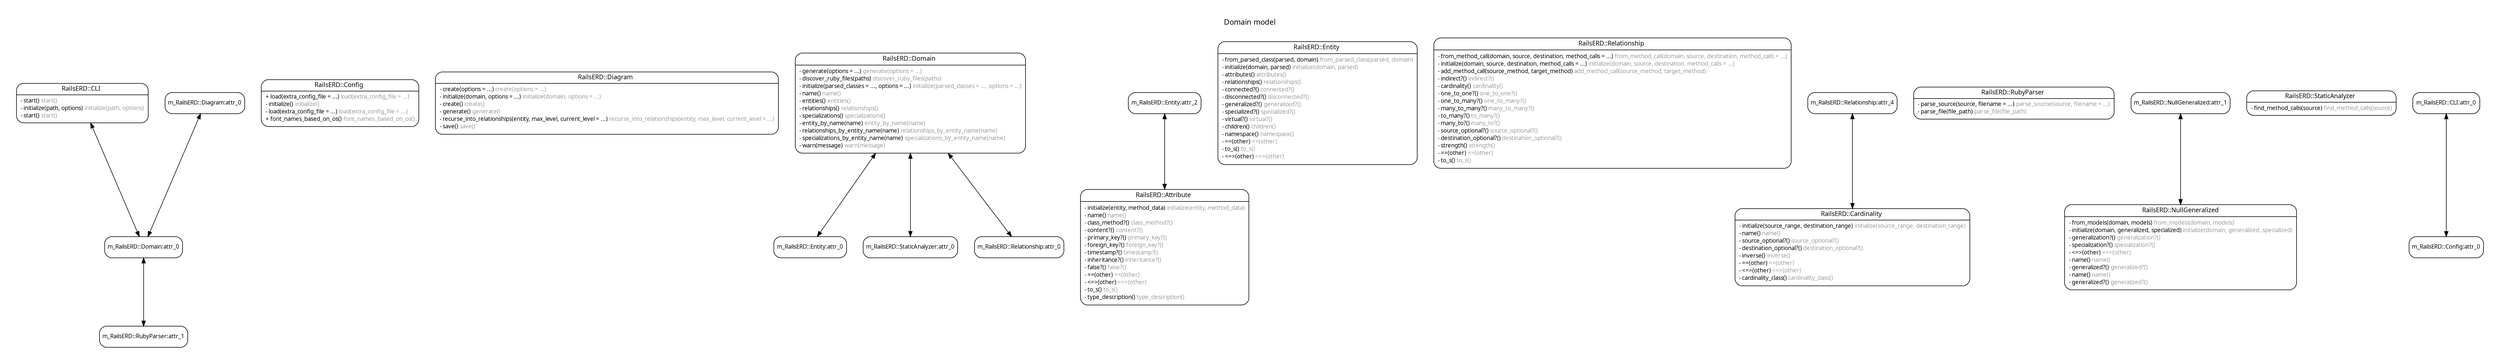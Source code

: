 digraph {
	graph [bb="0,0,4181.1,575.3",
		concentrate=true,
		fontname="Arial BoldMT",
		fontsize=13,
		label="Domain model\n\n",
		labelloc=t,
		lheight=0.40,
		lp="2090.5,557.05",
		lwidth=1.19,
		margin="0,0",
		nodesep=0.4,
		pad="0.4,0.4",
		rankdir=TB,
		ranksep=0.5,
		splines=spline
	];
	node [fontname=ArialMT,
		fontsize=10,
		label="\N",
		margin="0.07,0.05",
		penwidth=1.0,
		shape=Mrecord
	];
	edge [arrowsize=0.9,
		dir=both,
		fontname=ArialMT,
		fontsize=7,
		labelangle=32,
		labeldistance=1.8,
		penwidth=1.0
	];
	"m_RailsERD::CLI"	[height=0.96042,
		label=<{<table border="0" align="center" cellspacing="0.5" cellpadding="0" width="134">
  <tr><td align="center" valign="bottom" width="130"><font face="Arial BoldMT" point-size="11">RailsERD::CLI</font></td></tr>
</table>
|
<table border="0" align="left" cellspacing="2" cellpadding="0" width="134">
  <tr><td align="left" width="130" port="attr_0">- start() <font face="Arial ItalicMT" color="grey60">start()</font></td></tr>
  <tr><td align="left" width="130" port="attr_1">- initialize(path, options) <font face="Arial ItalicMT" color="grey60">initialize(path, options)</font></td></tr>
  <tr><td align="left" width="130" port="attr_2">- start() <font face="Arial ItalicMT" color="grey60">start()</font></td></tr>
</table>
}>,
		pos="109.04,424.72",
		width=3.0289];
	"m_RailsERD::Domain:attr_0"	[height=0.51389,
		label="m_RailsERD::Domain:attr_0",
		pos="213.04,173.82",
		width=1.8796];
	"m_RailsERD::CLI" -> "m_RailsERD::Domain:attr_0"	[arrowhead=normal,
		arrowtail=normal,
		pos="s,123.07,390.16 e,205.84,192.07 127.07,380.57 148.61,329.03 183.96,244.42 201.88,201.54",
		weight=1.0];
	"m_RailsERD::Config"	[height=1.1444,
		label=<{<table border="0" align="center" cellspacing="0.5" cellpadding="0" width="134">
  <tr><td align="center" valign="bottom" width="130"><font face="Arial BoldMT" point-size="11">RailsERD::Config</font></td></tr>
</table>
|
<table border="0" align="left" cellspacing="2" cellpadding="0" width="134">
  <tr><td align="left" width="130" port="attr_0">+ load(extra_config_file = ...) <font face="Arial ItalicMT" color="grey60">load(extra_config_file = ...)</font></td></tr>
  <tr><td align="left" width="130" port="attr_1">- initialize() <font face="Arial ItalicMT" color="grey60">initialize()</font></td></tr>
  <tr><td align="left" width="130" port="attr_2">- load(extra_config_file = ...) <font face="Arial ItalicMT" color="grey60">load(extra_config_file = ...)</font></td></tr>
  <tr><td align="left" width="130" port="attr_3">+ font_names_based_on_os() <font face="Arial ItalicMT" color="grey60">font_names_based_on_os()</font></td></tr>
</table>
}>,
		pos="547.04,424.72",
		width=3.6956];
	"m_RailsERD::Diagram"	[height=1.5125,
		label=<{<table border="0" align="center" cellspacing="0.5" cellpadding="0" width="134">
  <tr><td align="center" valign="bottom" width="130"><font face="Arial BoldMT" point-size="11">RailsERD::Diagram</font></td></tr>
</table>
|
<table border="0" align="left" cellspacing="2" cellpadding="0" width="134">
  <tr><td align="left" width="130" port="attr_0">- create(options = ...) <font face="Arial ItalicMT" color="grey60">create(options = ...)</font></td></tr>
  <tr><td align="left" width="130" port="attr_1">- initialize(domain, options = ...) <font face="Arial ItalicMT" color="grey60">initialize(domain, options = ...)</font></td></tr>
  <tr><td align="left" width="130" port="attr_2">- create() <font face="Arial ItalicMT" color="grey60">create()</font></td></tr>
  <tr><td align="left" width="130" port="attr_3">- generate() <font face="Arial ItalicMT" color="grey60">generate()</font></td></tr>
  <tr><td align="left" width="130" port="attr_4">- recurse_into_relationships(entity, max_level, current_level = ...) <font face="Arial ItalicMT" color="grey60">recurse_into_relationships(entity, max_level, current_level = ...)</font></td></tr>
  <tr><td align="left" width="130" port="attr_5">- save() <font face="Arial ItalicMT" color="grey60">save()</font></td></tr>
</table>
}>,
		pos="995.04,424.72",
		width=7.9456];
	"m_RailsERD::Domain"	[height=2.4326,
		label=<{<table border="0" align="center" cellspacing="0.5" cellpadding="0" width="134">
  <tr><td align="center" valign="bottom" width="130"><font face="Arial BoldMT" point-size="11">RailsERD::Domain</font></td></tr>
</table>
|
<table border="0" align="left" cellspacing="2" cellpadding="0" width="134">
  <tr><td align="left" width="130" port="attr_0">- generate(options = ...) <font face="Arial ItalicMT" color="grey60">generate(options = ...)</font></td></tr>
  <tr><td align="left" width="130" port="attr_1">- discover_ruby_files(paths) <font face="Arial ItalicMT" color="grey60">discover_ruby_files(paths)</font></td></tr>
  <tr><td align="left" width="130" port="attr_2">- initialize(parsed_classes = ..., options = ...) <font face="Arial ItalicMT" color="grey60">initialize(parsed_classes = ..., options = ...)</font></td></tr>
  <tr><td align="left" width="130" port="attr_3">- name() <font face="Arial ItalicMT" color="grey60">name()</font></td></tr>
  <tr><td align="left" width="130" port="attr_4">- entities() <font face="Arial ItalicMT" color="grey60">entities()</font></td></tr>
  <tr><td align="left" width="130" port="attr_5">- relationships() <font face="Arial ItalicMT" color="grey60">relationships()</font></td></tr>
  <tr><td align="left" width="130" port="attr_6">- specializations() <font face="Arial ItalicMT" color="grey60">specializations()</font></td></tr>
  <tr><td align="left" width="130" port="attr_7">- entity_by_name(name) <font face="Arial ItalicMT" color="grey60">entity_by_name(name)</font></td></tr>
  <tr><td align="left" width="130" port="attr_8">- relationships_by_entity_name(name) <font face="Arial ItalicMT" color="grey60">relationships_by_entity_name(name)</font></td></tr>
  <tr><td align="left" width="130" port="attr_9">- specializations_by_entity_name(name) <font face="Arial ItalicMT" color="grey60">specializations_by_entity_name(name)</font></td></tr>
  <tr><td align="left" width="130" port="attr_10">- warn(message) <font face="Arial ItalicMT" color="grey60">warn(message)</font></td></tr>
</table>
}>,
		pos="1511,424.72",
		width=5.5706];
	"m_RailsERD::Entity:attr_0"	[height=0.51389,
		label="m_RailsERD::Entity:attr_0",
		pos="1336,173.82",
		width=1.765];
	"m_RailsERD::Domain" -> "m_RailsERD::Entity:attr_0"	[arrowhead=normal,
		arrowtail=normal,
		pos="s,1450.3,337.37 e,1348.1,191.96 1444.4,328.94 1411.8,282.61 1375.1,230.45 1353.9,200.24",
		weight=1.0];
	"m_RailsERD::StaticAnalyzer:attr_0"	[height=0.51389,
		label="m_RailsERD::StaticAnalyzer:attr_0",
		pos="1511,173.82",
		width=2.2963];
	"m_RailsERD::Domain" -> "m_RailsERD::StaticAnalyzer:attr_0"	[arrowhead=normal,
		arrowtail=normal,
		pos="s,1511,337.37 e,1511,191.96 1511,327.05 1511,282.32 1511,232.55 1511,202.47",
		weight=1.0];
	"m_RailsERD::Relationship:attr_0"	[height=0.51389,
		label="m_RailsERD::Relationship:attr_0",
		pos="1700,173.82",
		width=2.1608];
	"m_RailsERD::Domain" -> "m_RailsERD::Relationship:attr_0"	[arrowhead=normal,
		arrowtail=normal,
		pos="s,1576.6,337.37 e,1687,191.96 1582.8,329.26 1618,282.85 1657.7,230.54 1680.7,200.26",
		weight=1.0];
	"m_RailsERD::Attribute"	[height=2.8007,
		label=<{<table border="0" align="center" cellspacing="0.5" cellpadding="0" width="134">
  <tr><td align="center" valign="bottom" width="130"><font face="Arial BoldMT" point-size="11">RailsERD::Attribute</font></td></tr>
</table>
|
<table border="0" align="left" cellspacing="2" cellpadding="0" width="134">
  <tr><td align="left" width="130" port="attr_0">- initialize(entity, method_data) <font face="Arial ItalicMT" color="grey60">initialize(entity, method_data)</font></td></tr>
  <tr><td align="left" width="130" port="attr_1">- name() <font face="Arial ItalicMT" color="grey60">name()</font></td></tr>
  <tr><td align="left" width="130" port="attr_2">- class_method?() <font face="Arial ItalicMT" color="grey60">class_method?()</font></td></tr>
  <tr><td align="left" width="130" port="attr_3">- content?() <font face="Arial ItalicMT" color="grey60">content?()</font></td></tr>
  <tr><td align="left" width="130" port="attr_4">- primary_key?() <font face="Arial ItalicMT" color="grey60">primary_key?()</font></td></tr>
  <tr><td align="left" width="130" port="attr_5">- foreign_key?() <font face="Arial ItalicMT" color="grey60">foreign_key?()</font></td></tr>
  <tr><td align="left" width="130" port="attr_6">- timestamp?() <font face="Arial ItalicMT" color="grey60">timestamp?()</font></td></tr>
  <tr><td align="left" width="130" port="attr_7">- inheritance?() <font face="Arial ItalicMT" color="grey60">inheritance?()</font></td></tr>
  <tr><td align="left" width="130" port="attr_8">- false?() <font face="Arial ItalicMT" color="grey60">false?()</font></td></tr>
  <tr><td align="left" width="130" port="attr_9">- ==(other) <font face="Arial ItalicMT" color="grey60">==(other)</font></td></tr>
  <tr><td align="left" width="130" port="attr_10">- &lt;=&gt;(other) <font face="Arial ItalicMT" color="grey60">&lt;=&gt;(other)</font></td></tr>
  <tr><td align="left" width="130" port="attr_11">- to_s() <font face="Arial ItalicMT" color="grey60">to_s()</font></td></tr>
  <tr><td align="left" width="130" port="attr_12">- type_description() <font face="Arial ItalicMT" color="grey60">type_description()</font></td></tr>
</table>
}>,
		pos="1944,173.82",
		width=3.8206];
	"m_RailsERD::Entity"	[height=2.9847,
		label=<{<table border="0" align="center" cellspacing="0.5" cellpadding="0" width="134">
  <tr><td align="center" valign="bottom" width="130"><font face="Arial BoldMT" point-size="11">RailsERD::Entity</font></td></tr>
</table>
|
<table border="0" align="left" cellspacing="2" cellpadding="0" width="134">
  <tr><td align="left" width="130" port="attr_0">- from_parsed_class(parsed, domain) <font face="Arial ItalicMT" color="grey60">from_parsed_class(parsed, domain)</font></td></tr>
  <tr><td align="left" width="130" port="attr_1">- initialize(domain, parsed) <font face="Arial ItalicMT" color="grey60">initialize(domain, parsed)</font></td></tr>
  <tr><td align="left" width="130" port="attr_2">- attributes() <font face="Arial ItalicMT" color="grey60">attributes()</font></td></tr>
  <tr><td align="left" width="130" port="attr_3">- relationships() <font face="Arial ItalicMT" color="grey60">relationships()</font></td></tr>
  <tr><td align="left" width="130" port="attr_4">- connected?() <font face="Arial ItalicMT" color="grey60">connected?()</font></td></tr>
  <tr><td align="left" width="130" port="attr_5">- disconnected?() <font face="Arial ItalicMT" color="grey60">disconnected?()</font></td></tr>
  <tr><td align="left" width="130" port="attr_6">- generalized?() <font face="Arial ItalicMT" color="grey60">generalized?()</font></td></tr>
  <tr><td align="left" width="130" port="attr_7">- specialized?() <font face="Arial ItalicMT" color="grey60">specialized?()</font></td></tr>
  <tr><td align="left" width="130" port="attr_8">- virtual?() <font face="Arial ItalicMT" color="grey60">virtual?()</font></td></tr>
  <tr><td align="left" width="130" port="attr_9">- children() <font face="Arial ItalicMT" color="grey60">children()</font></td></tr>
  <tr><td align="left" width="130" port="attr_10">- namespace() <font face="Arial ItalicMT" color="grey60">namespace()</font></td></tr>
  <tr><td align="left" width="130" port="attr_11">- ==(other) <font face="Arial ItalicMT" color="grey60">==(other)</font></td></tr>
  <tr><td align="left" width="130" port="attr_12">- to_s() <font face="Arial ItalicMT" color="grey60">to_s()</font></td></tr>
  <tr><td align="left" width="130" port="attr_13">- &lt;=&gt;(other) <font face="Arial ItalicMT" color="grey60">&lt;=&gt;(other)</font></td></tr>
</table>
}>,
		pos="2203,424.72",
		width=4.6331];
	"m_RailsERD::Relationship"	[height=3.1687,
		label=<{<table border="0" align="center" cellspacing="0.5" cellpadding="0" width="134">
  <tr><td align="center" valign="bottom" width="130"><font face="Arial BoldMT" point-size="11">RailsERD::Relationship</font></td></tr>
</table>
|
<table border="0" align="left" cellspacing="2" cellpadding="0" width="134">
  <tr><td align="left" width="130" port="attr_0">- from_method_call(domain, source, destination, method_calls = ...) <font face="Arial ItalicMT" color="grey60">from_method_call(domain, source, destination, method_calls = ...)</font></td></tr>
  <tr><td align="left" width="130" port="attr_1">- initialize(domain, source, destination, method_calls = ...) <font face="Arial ItalicMT" color="grey60">initialize(domain, source, destination, method_calls = ...)</font></td></tr>
  <tr><td align="left" width="130" port="attr_2">- add_method_call(source_method, target_method) <font face="Arial ItalicMT" color="grey60">add_method_call(source_method, target_method)</font></td></tr>
  <tr><td align="left" width="130" port="attr_3">- indirect?() <font face="Arial ItalicMT" color="grey60">indirect?()</font></td></tr>
  <tr><td align="left" width="130" port="attr_4">- cardinality() <font face="Arial ItalicMT" color="grey60">cardinality()</font></td></tr>
  <tr><td align="left" width="130" port="attr_5">- one_to_one?() <font face="Arial ItalicMT" color="grey60">one_to_one?()</font></td></tr>
  <tr><td align="left" width="130" port="attr_6">- one_to_many?() <font face="Arial ItalicMT" color="grey60">one_to_many?()</font></td></tr>
  <tr><td align="left" width="130" port="attr_7">- many_to_many?() <font face="Arial ItalicMT" color="grey60">many_to_many?()</font></td></tr>
  <tr><td align="left" width="130" port="attr_8">- to_many?() <font face="Arial ItalicMT" color="grey60">to_many?()</font></td></tr>
  <tr><td align="left" width="130" port="attr_9">- many_to?() <font face="Arial ItalicMT" color="grey60">many_to?()</font></td></tr>
  <tr><td align="left" width="130" port="attr_10">- source_optional?() <font face="Arial ItalicMT" color="grey60">source_optional?()</font></td></tr>
  <tr><td align="left" width="130" port="attr_11">- destination_optional?() <font face="Arial ItalicMT" color="grey60">destination_optional?()</font></td></tr>
  <tr><td align="left" width="130" port="attr_12">- strength() <font face="Arial ItalicMT" color="grey60">strength()</font></td></tr>
  <tr><td align="left" width="130" port="attr_13">- ==(other) <font face="Arial ItalicMT" color="grey60">==(other)</font></td></tr>
  <tr><td align="left" width="130" port="attr_14">- to_s() <font face="Arial ItalicMT" color="grey60">to_s()</font></td></tr>
</table>
}>,
		pos="2698,424.72",
		width=8.3206];
	"m_RailsERD::Cardinality"	[height=1.8806,
		label=<{<table border="0" align="center" cellspacing="0.5" cellpadding="0" width="134">
  <tr><td align="center" valign="bottom" width="130"><font face="Arial BoldMT" point-size="11">RailsERD::Cardinality</font></td></tr>
</table>
|
<table border="0" align="left" cellspacing="2" cellpadding="0" width="134">
  <tr><td align="left" width="130" port="attr_0">- initialize(source_range, destination_range) <font face="Arial ItalicMT" color="grey60">initialize(source_range, destination_range)</font></td></tr>
  <tr><td align="left" width="130" port="attr_1">- name() <font face="Arial ItalicMT" color="grey60">name()</font></td></tr>
  <tr><td align="left" width="130" port="attr_2">- source_optional?() <font face="Arial ItalicMT" color="grey60">source_optional?()</font></td></tr>
  <tr><td align="left" width="130" port="attr_3">- destination_optional?() <font face="Arial ItalicMT" color="grey60">destination_optional?()</font></td></tr>
  <tr><td align="left" width="130" port="attr_4">- inverse() <font face="Arial ItalicMT" color="grey60">inverse()</font></td></tr>
  <tr><td align="left" width="130" port="attr_5">- ==(other) <font face="Arial ItalicMT" color="grey60">==(other)</font></td></tr>
  <tr><td align="left" width="130" port="attr_6">- &lt;=&gt;(other) <font face="Arial ItalicMT" color="grey60">&lt;=&gt;(other)</font></td></tr>
  <tr><td align="left" width="130" port="attr_7">- cardinality_class() <font face="Arial ItalicMT" color="grey60">cardinality_class()</font></td></tr>
</table>
}>,
		pos="3104,173.82",
		width=5.3831];
	"m_RailsERD::RubyParser"	[height=0.77639,
		label=<{<table border="0" align="center" cellspacing="0.5" cellpadding="0" width="134">
  <tr><td align="center" valign="bottom" width="130"><font face="Arial BoldMT" point-size="11">RailsERD::RubyParser</font></td></tr>
</table>
|
<table border="0" align="left" cellspacing="2" cellpadding="0" width="134">
  <tr><td align="left" width="130" port="attr_0">- parse_source(source, filename = ...) <font face="Arial ItalicMT" color="grey60">parse_source(source, filename = ...)</font></td></tr>
  <tr><td align="left" width="130" port="attr_1">- parse_file(file_path) <font face="Arial ItalicMT" color="grey60">parse_file(file_path)</font></td></tr>
</table>
}>,
		pos="3380,424.72",
		width=4.6956];
	"m_RailsERD::NullGeneralized"	[height=2.0646,
		label=<{<table border="0" align="center" cellspacing="0.5" cellpadding="0" width="134">
  <tr><td align="center" valign="bottom" width="130"><font face="Arial BoldMT" point-size="11">RailsERD::NullGeneralized</font></td></tr>
</table>
|
<table border="0" align="left" cellspacing="2" cellpadding="0" width="134">
  <tr><td align="left" width="130" port="attr_0">- from_models(domain, models) <font face="Arial ItalicMT" color="grey60">from_models(domain, models)</font></td></tr>
  <tr><td align="left" width="130" port="attr_1">- initialize(domain, generalized, specialized) <font face="Arial ItalicMT" color="grey60">initialize(domain, generalized, specialized)</font></td></tr>
  <tr><td align="left" width="130" port="attr_2">- generalization?() <font face="Arial ItalicMT" color="grey60">generalization?()</font></td></tr>
  <tr><td align="left" width="130" port="attr_3">- specialization?() <font face="Arial ItalicMT" color="grey60">specialization?()</font></td></tr>
  <tr><td align="left" width="130" port="attr_4">- &lt;=&gt;(other) <font face="Arial ItalicMT" color="grey60">&lt;=&gt;(other)</font></td></tr>
  <tr><td align="left" width="130" port="attr_5">- name() <font face="Arial ItalicMT" color="grey60">name()</font></td></tr>
  <tr><td align="left" width="130" port="attr_6">- generalized?() <font face="Arial ItalicMT" color="grey60">generalized?()</font></td></tr>
  <tr><td align="left" width="130" port="attr_7">- name() <font face="Arial ItalicMT" color="grey60">name()</font></td></tr>
  <tr><td align="left" width="130" port="attr_8">- generalized?() <font face="Arial ItalicMT" color="grey60">generalized?()</font></td></tr>
</table>
}>,
		pos="3663,173.82",
		width=5.4039];
	"m_RailsERD::StaticAnalyzer"	[height=0.59236,
		label=<{<table border="0" align="center" cellspacing="0.5" cellpadding="0" width="134">
  <tr><td align="center" valign="bottom" width="130"><font face="Arial BoldMT" point-size="11">RailsERD::StaticAnalyzer</font></td></tr>
</table>
|
<table border="0" align="left" cellspacing="2" cellpadding="0" width="134">
  <tr><td align="left" width="130" port="attr_0">- find_method_calls(source) <font face="Arial ItalicMT" color="grey60">find_method_calls(source)</font></td></tr>
</table>
}>,
		pos="3903,424.72",
		width=3.4872];
	"m_RailsERD::CLI:attr_0"	[height=0.51389,
		label="m_RailsERD::CLI:attr_0",
		pos="4116,424.72",
		width=1.6296];
	"m_RailsERD::Config:attr_0"	[height=0.51389,
		label="m_RailsERD::Config:attr_0",
		pos="4116,173.82",
		width=1.8067];
	"m_RailsERD::CLI:attr_0" -> "m_RailsERD::Config:attr_0"	[arrowhead=normal,
		arrowtail=normal,
		pos="s,4116,406.62 e,4116,192.05 4116,396.25 4116,348.36 4116,250.15 4116,202.28",
		weight=1.0];
	"m_RailsERD::RubyParser:attr_1"	[height=0.51389,
		label="m_RailsERD::RubyParser:attr_1",
		pos="213.04,18.5",
		width=2.1296];
	"m_RailsERD::Domain:attr_0" -> "m_RailsERD::RubyParser:attr_1"	[arrowhead=normal,
		arrowtail=normal,
		pos="s,213.04,155.53 e,213.04,36.962 213.04,145.28 213.04,117.54 213.04,74.971 213.04,47.179",
		weight=1.0];
	"m_RailsERD::Diagram:attr_0"	[height=0.51389,
		label="m_RailsERD::Diagram:attr_0",
		pos="316.04,424.72",
		width=1.9213];
	"m_RailsERD::Diagram:attr_0" -> "m_RailsERD::Domain:attr_0"	[arrowhead=normal,
		arrowtail=normal,
		pos="s,308.96,406.62 e,220.17,192.05 305.07,397.22 285.33,349.52 244.04,249.73 224.18,201.74",
		weight=1.0];
	"m_RailsERD::Entity:attr_2"	[height=0.51389,
		label="m_RailsERD::Entity:attr_2",
		pos="1944,424.72",
		width=1.765];
	"m_RailsERD::Entity:attr_2" -> "m_RailsERD::Attribute"	[arrowhead=normal,
		arrowtail=normal,
		pos="s,1944,406.62 e,1944,274.43 1944,396.33 1944,369.23 1944,325.96 1944,284.83",
		weight=1.0];
	"m_RailsERD::Relationship:attr_4"	[height=0.51389,
		label="m_RailsERD::Relationship:attr_4",
		pos="3104,424.72",
		width=2.1608];
	"m_RailsERD::Relationship:attr_4" -> "m_RailsERD::Cardinality"	[arrowhead=normal,
		arrowtail=normal,
		pos="s,3104,406.62 e,3104,241.43 3104,396.13 3104,361.53 3104,300.81 3104,251.71",
		weight=1.0];
	"m_RailsERD::NullGeneralized:attr_1"	[height=0.51389,
		label="m_RailsERD::NullGeneralized:attr_1",
		pos="3663,424.72",
		width=2.3692];
	"m_RailsERD::NullGeneralized:attr_1" -> "m_RailsERD::NullGeneralized"	[arrowhead=normal,
		arrowtail=normal,
		pos="s,3663,406.62 e,3663,248.11 3663,396.12 3663,363.1 3663,306.27 3663,258.47",
		weight=1.0];
}
